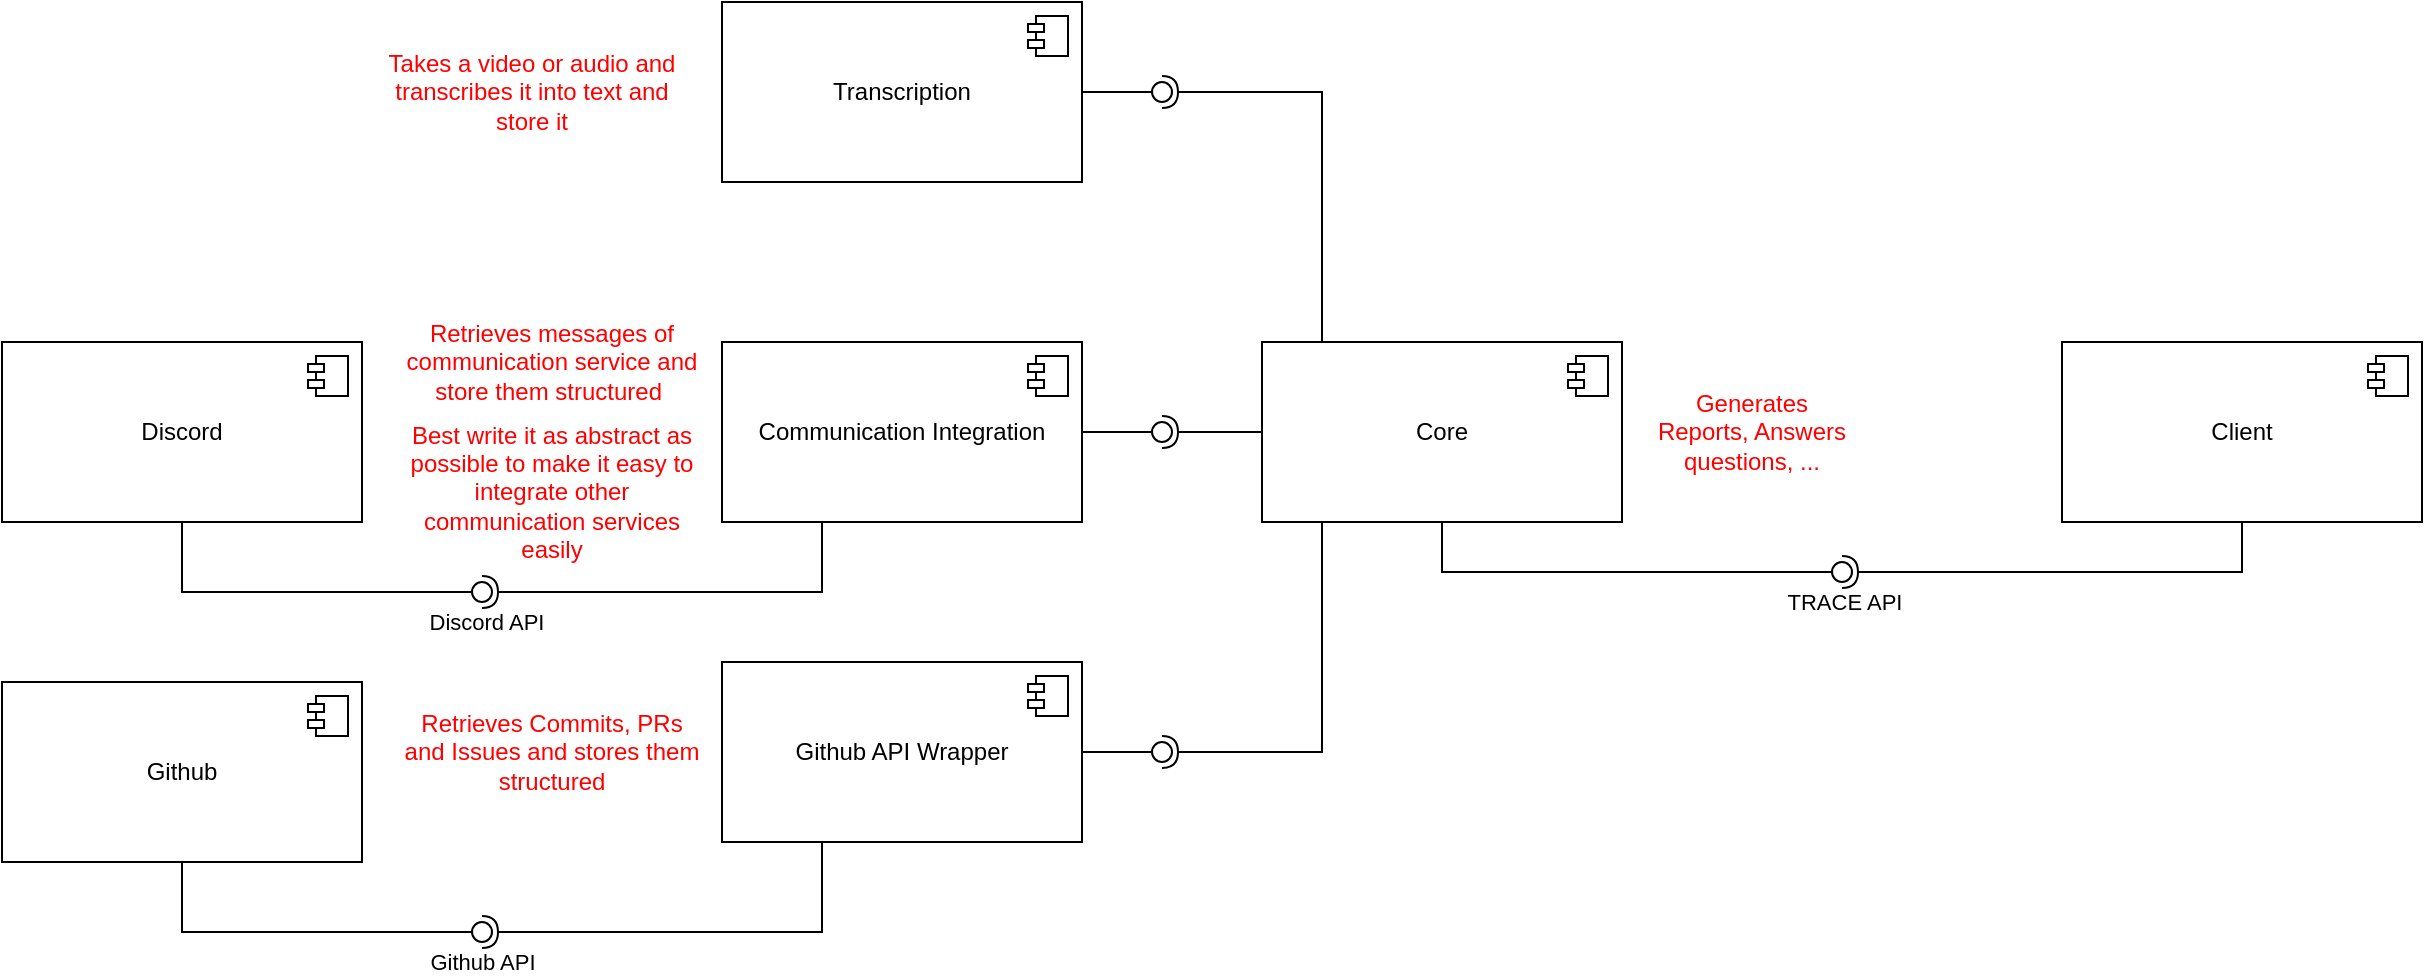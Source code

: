 <mxfile version="26.2.15">
  <diagram name="Page-1" id="qJbIVj-Fj_C8JT3ACpLC">
    <mxGraphModel dx="2111" dy="820" grid="1" gridSize="10" guides="1" tooltips="1" connect="1" arrows="1" fold="1" page="1" pageScale="1" pageWidth="850" pageHeight="1100" math="0" shadow="0">
      <root>
        <mxCell id="0" />
        <mxCell id="1" parent="0" />
        <mxCell id="8Aib0k8C-7XX6ImjUTo9-1" value="Transcription" style="html=1;dropTarget=0;whiteSpace=wrap;" parent="1" vertex="1">
          <mxGeometry x="140" y="190" width="180" height="90" as="geometry" />
        </mxCell>
        <mxCell id="8Aib0k8C-7XX6ImjUTo9-2" value="" style="shape=module;jettyWidth=8;jettyHeight=4;" parent="8Aib0k8C-7XX6ImjUTo9-1" vertex="1">
          <mxGeometry x="1" width="20" height="20" relative="1" as="geometry">
            <mxPoint x="-27" y="7" as="offset" />
          </mxGeometry>
        </mxCell>
        <mxCell id="8Aib0k8C-7XX6ImjUTo9-11" value="Github API Wrapper" style="html=1;dropTarget=0;whiteSpace=wrap;" parent="1" vertex="1">
          <mxGeometry x="140" y="520" width="180" height="90" as="geometry" />
        </mxCell>
        <mxCell id="8Aib0k8C-7XX6ImjUTo9-12" value="" style="shape=module;jettyWidth=8;jettyHeight=4;" parent="8Aib0k8C-7XX6ImjUTo9-11" vertex="1">
          <mxGeometry x="1" width="20" height="20" relative="1" as="geometry">
            <mxPoint x="-27" y="7" as="offset" />
          </mxGeometry>
        </mxCell>
        <mxCell id="8Aib0k8C-7XX6ImjUTo9-15" value="Core" style="html=1;dropTarget=0;whiteSpace=wrap;" parent="1" vertex="1">
          <mxGeometry x="410" y="360" width="180" height="90" as="geometry" />
        </mxCell>
        <mxCell id="8Aib0k8C-7XX6ImjUTo9-16" value="" style="shape=module;jettyWidth=8;jettyHeight=4;" parent="8Aib0k8C-7XX6ImjUTo9-15" vertex="1">
          <mxGeometry x="1" width="20" height="20" relative="1" as="geometry">
            <mxPoint x="-27" y="7" as="offset" />
          </mxGeometry>
        </mxCell>
        <mxCell id="8Aib0k8C-7XX6ImjUTo9-17" value="Communication Integration" style="html=1;dropTarget=0;whiteSpace=wrap;" parent="1" vertex="1">
          <mxGeometry x="140" y="360" width="180" height="90" as="geometry" />
        </mxCell>
        <mxCell id="8Aib0k8C-7XX6ImjUTo9-18" value="" style="shape=module;jettyWidth=8;jettyHeight=4;" parent="8Aib0k8C-7XX6ImjUTo9-17" vertex="1">
          <mxGeometry x="1" width="20" height="20" relative="1" as="geometry">
            <mxPoint x="-27" y="7" as="offset" />
          </mxGeometry>
        </mxCell>
        <mxCell id="LCmtiTM9SkQrqduYt610-1" value="" style="rounded=0;orthogonalLoop=1;jettySize=auto;html=1;endArrow=halfCircle;endFill=0;endSize=6;strokeWidth=1;sketch=0;edgeStyle=orthogonalEdgeStyle;" edge="1" target="LCmtiTM9SkQrqduYt610-3" parent="1" source="8Aib0k8C-7XX6ImjUTo9-15">
          <mxGeometry relative="1" as="geometry">
            <mxPoint x="380" y="405" as="sourcePoint" />
          </mxGeometry>
        </mxCell>
        <mxCell id="LCmtiTM9SkQrqduYt610-2" value="" style="rounded=0;orthogonalLoop=1;jettySize=auto;html=1;endArrow=oval;endFill=0;sketch=0;sourcePerimeterSpacing=0;targetPerimeterSpacing=0;endSize=10;edgeStyle=orthogonalEdgeStyle;" edge="1" target="LCmtiTM9SkQrqduYt610-3" parent="1" source="8Aib0k8C-7XX6ImjUTo9-17">
          <mxGeometry relative="1" as="geometry">
            <mxPoint x="340" y="405" as="sourcePoint" />
          </mxGeometry>
        </mxCell>
        <mxCell id="LCmtiTM9SkQrqduYt610-3" value="" style="ellipse;whiteSpace=wrap;html=1;align=center;aspect=fixed;fillColor=none;strokeColor=none;resizable=0;perimeter=centerPerimeter;rotatable=0;allowArrows=0;points=[];outlineConnect=1;" vertex="1" parent="1">
          <mxGeometry x="355" y="400" width="10" height="10" as="geometry" />
        </mxCell>
        <mxCell id="LCmtiTM9SkQrqduYt610-4" value="&lt;font style=&quot;color: rgb(255, 0, 0);&quot;&gt;Generates Reports, Answers questions, ...&lt;/font&gt;" style="text;html=1;align=center;verticalAlign=middle;whiteSpace=wrap;rounded=0;" vertex="1" parent="1">
          <mxGeometry x="605" y="377.5" width="100" height="55" as="geometry" />
        </mxCell>
        <mxCell id="LCmtiTM9SkQrqduYt610-5" value="&lt;font style=&quot;color: rgb(255, 0, 0);&quot;&gt;Retrieves messages of communication service and store them structured&amp;nbsp;&lt;/font&gt;" style="text;html=1;align=center;verticalAlign=middle;whiteSpace=wrap;rounded=0;" vertex="1" parent="1">
          <mxGeometry x="-20" y="350" width="150" height="40" as="geometry" />
        </mxCell>
        <mxCell id="LCmtiTM9SkQrqduYt610-6" value="&lt;font style=&quot;color: rgb(255, 0, 0);&quot;&gt;Best write it as abstract as possible to make it easy to integrate other communication services easily&lt;/font&gt;" style="text;html=1;align=center;verticalAlign=middle;whiteSpace=wrap;rounded=0;" vertex="1" parent="1">
          <mxGeometry x="-20" y="400" width="150" height="70" as="geometry" />
        </mxCell>
        <mxCell id="LCmtiTM9SkQrqduYt610-7" value="&lt;font color=&quot;#ff0000&quot;&gt;Takes a video or audio and transcribes it into text and store it&lt;/font&gt;" style="text;html=1;align=center;verticalAlign=middle;whiteSpace=wrap;rounded=0;" vertex="1" parent="1">
          <mxGeometry x="-30" y="215" width="150" height="40" as="geometry" />
        </mxCell>
        <mxCell id="LCmtiTM9SkQrqduYt610-8" value="" style="rounded=0;orthogonalLoop=1;jettySize=auto;html=1;endArrow=halfCircle;endFill=0;endSize=6;strokeWidth=1;sketch=0;edgeStyle=orthogonalEdgeStyle;" edge="1" target="LCmtiTM9SkQrqduYt610-10" parent="1" source="8Aib0k8C-7XX6ImjUTo9-15">
          <mxGeometry relative="1" as="geometry">
            <mxPoint x="380" y="235" as="sourcePoint" />
            <Array as="points">
              <mxPoint x="440" y="235" />
            </Array>
          </mxGeometry>
        </mxCell>
        <mxCell id="LCmtiTM9SkQrqduYt610-9" value="" style="rounded=0;orthogonalLoop=1;jettySize=auto;html=1;endArrow=oval;endFill=0;sketch=0;sourcePerimeterSpacing=0;targetPerimeterSpacing=0;endSize=10;edgeStyle=orthogonalEdgeStyle;" edge="1" target="LCmtiTM9SkQrqduYt610-10" parent="1" source="8Aib0k8C-7XX6ImjUTo9-1">
          <mxGeometry relative="1" as="geometry">
            <mxPoint x="340" y="235" as="sourcePoint" />
          </mxGeometry>
        </mxCell>
        <mxCell id="LCmtiTM9SkQrqduYt610-10" value="" style="ellipse;whiteSpace=wrap;html=1;align=center;aspect=fixed;fillColor=none;strokeColor=none;resizable=0;perimeter=centerPerimeter;rotatable=0;allowArrows=0;points=[];outlineConnect=1;" vertex="1" parent="1">
          <mxGeometry x="355" y="230" width="10" height="10" as="geometry" />
        </mxCell>
        <mxCell id="LCmtiTM9SkQrqduYt610-11" value="" style="rounded=0;orthogonalLoop=1;jettySize=auto;html=1;endArrow=halfCircle;endFill=0;endSize=6;strokeWidth=1;sketch=0;edgeStyle=orthogonalEdgeStyle;" edge="1" target="LCmtiTM9SkQrqduYt610-13" parent="1" source="8Aib0k8C-7XX6ImjUTo9-15">
          <mxGeometry relative="1" as="geometry">
            <mxPoint x="380" y="565" as="sourcePoint" />
            <Array as="points">
              <mxPoint x="440" y="565" />
            </Array>
          </mxGeometry>
        </mxCell>
        <mxCell id="LCmtiTM9SkQrqduYt610-12" value="" style="rounded=0;orthogonalLoop=1;jettySize=auto;html=1;endArrow=oval;endFill=0;sketch=0;sourcePerimeterSpacing=0;targetPerimeterSpacing=0;endSize=10;edgeStyle=orthogonalEdgeStyle;" edge="1" target="LCmtiTM9SkQrqduYt610-13" parent="1" source="8Aib0k8C-7XX6ImjUTo9-11">
          <mxGeometry relative="1" as="geometry">
            <mxPoint x="340" y="565" as="sourcePoint" />
          </mxGeometry>
        </mxCell>
        <mxCell id="LCmtiTM9SkQrqduYt610-13" value="" style="ellipse;whiteSpace=wrap;html=1;align=center;aspect=fixed;fillColor=none;strokeColor=none;resizable=0;perimeter=centerPerimeter;rotatable=0;allowArrows=0;points=[];outlineConnect=1;" vertex="1" parent="1">
          <mxGeometry x="355" y="560" width="10" height="10" as="geometry" />
        </mxCell>
        <mxCell id="LCmtiTM9SkQrqduYt610-14" value="&lt;font color=&quot;#ff0000&quot;&gt;Retrieves Commits, PRs and Issues and stores them structured&lt;/font&gt;" style="text;html=1;align=center;verticalAlign=middle;whiteSpace=wrap;rounded=0;" vertex="1" parent="1">
          <mxGeometry x="-20" y="545" width="150" height="40" as="geometry" />
        </mxCell>
        <mxCell id="LCmtiTM9SkQrqduYt610-15" value="Github" style="html=1;dropTarget=0;whiteSpace=wrap;" vertex="1" parent="1">
          <mxGeometry x="-220" y="530" width="180" height="90" as="geometry" />
        </mxCell>
        <mxCell id="LCmtiTM9SkQrqduYt610-16" value="" style="shape=module;jettyWidth=8;jettyHeight=4;" vertex="1" parent="LCmtiTM9SkQrqduYt610-15">
          <mxGeometry x="1" width="20" height="20" relative="1" as="geometry">
            <mxPoint x="-27" y="7" as="offset" />
          </mxGeometry>
        </mxCell>
        <mxCell id="LCmtiTM9SkQrqduYt610-17" value="Discord" style="html=1;dropTarget=0;whiteSpace=wrap;" vertex="1" parent="1">
          <mxGeometry x="-220" y="360" width="180" height="90" as="geometry" />
        </mxCell>
        <mxCell id="LCmtiTM9SkQrqduYt610-18" value="" style="shape=module;jettyWidth=8;jettyHeight=4;" vertex="1" parent="LCmtiTM9SkQrqduYt610-17">
          <mxGeometry x="1" width="20" height="20" relative="1" as="geometry">
            <mxPoint x="-27" y="7" as="offset" />
          </mxGeometry>
        </mxCell>
        <mxCell id="LCmtiTM9SkQrqduYt610-19" value="" style="rounded=0;orthogonalLoop=1;jettySize=auto;html=1;endArrow=halfCircle;endFill=0;endSize=6;strokeWidth=1;sketch=0;edgeStyle=orthogonalEdgeStyle;" edge="1" target="LCmtiTM9SkQrqduYt610-21" parent="1" source="8Aib0k8C-7XX6ImjUTo9-17">
          <mxGeometry relative="1" as="geometry">
            <mxPoint x="40" y="495" as="sourcePoint" />
            <Array as="points">
              <mxPoint x="190" y="485" />
            </Array>
          </mxGeometry>
        </mxCell>
        <mxCell id="LCmtiTM9SkQrqduYt610-20" value="" style="rounded=0;orthogonalLoop=1;jettySize=auto;html=1;endArrow=oval;endFill=0;sketch=0;sourcePerimeterSpacing=0;targetPerimeterSpacing=0;endSize=10;edgeStyle=orthogonalEdgeStyle;" edge="1" target="LCmtiTM9SkQrqduYt610-21" parent="1" source="LCmtiTM9SkQrqduYt610-17">
          <mxGeometry relative="1" as="geometry">
            <mxPoint y="495" as="sourcePoint" />
            <Array as="points">
              <mxPoint x="-130" y="485" />
            </Array>
          </mxGeometry>
        </mxCell>
        <mxCell id="LCmtiTM9SkQrqduYt610-26" value="Discord API" style="edgeLabel;html=1;align=center;verticalAlign=middle;resizable=0;points=[];" vertex="1" connectable="0" parent="LCmtiTM9SkQrqduYt610-20">
          <mxGeometry x="0.739" relative="1" as="geometry">
            <mxPoint x="26" y="15" as="offset" />
          </mxGeometry>
        </mxCell>
        <mxCell id="LCmtiTM9SkQrqduYt610-21" value="" style="ellipse;whiteSpace=wrap;html=1;align=center;aspect=fixed;fillColor=none;strokeColor=none;resizable=0;perimeter=centerPerimeter;rotatable=0;allowArrows=0;points=[];outlineConnect=1;" vertex="1" parent="1">
          <mxGeometry x="15" y="480" width="10" height="10" as="geometry" />
        </mxCell>
        <mxCell id="LCmtiTM9SkQrqduYt610-22" value="" style="rounded=0;orthogonalLoop=1;jettySize=auto;html=1;endArrow=halfCircle;endFill=0;endSize=6;strokeWidth=1;sketch=0;edgeStyle=orthogonalEdgeStyle;" edge="1" target="LCmtiTM9SkQrqduYt610-24" parent="1" source="8Aib0k8C-7XX6ImjUTo9-11">
          <mxGeometry relative="1" as="geometry">
            <mxPoint x="40" y="635" as="sourcePoint" />
            <Array as="points">
              <mxPoint x="190" y="655" />
            </Array>
          </mxGeometry>
        </mxCell>
        <mxCell id="LCmtiTM9SkQrqduYt610-23" value="" style="rounded=0;orthogonalLoop=1;jettySize=auto;html=1;endArrow=oval;endFill=0;sketch=0;sourcePerimeterSpacing=0;targetPerimeterSpacing=0;endSize=10;edgeStyle=orthogonalEdgeStyle;" edge="1" target="LCmtiTM9SkQrqduYt610-24" parent="1" source="LCmtiTM9SkQrqduYt610-15">
          <mxGeometry relative="1" as="geometry">
            <mxPoint y="635" as="sourcePoint" />
            <Array as="points">
              <mxPoint x="-130" y="655" />
            </Array>
          </mxGeometry>
        </mxCell>
        <mxCell id="LCmtiTM9SkQrqduYt610-25" value="Github API" style="edgeLabel;html=1;align=center;verticalAlign=middle;resizable=0;points=[];" vertex="1" connectable="0" parent="LCmtiTM9SkQrqduYt610-23">
          <mxGeometry x="0.77" y="1" relative="1" as="geometry">
            <mxPoint x="21" y="16" as="offset" />
          </mxGeometry>
        </mxCell>
        <mxCell id="LCmtiTM9SkQrqduYt610-24" value="" style="ellipse;whiteSpace=wrap;html=1;align=center;aspect=fixed;fillColor=none;strokeColor=none;resizable=0;perimeter=centerPerimeter;rotatable=0;allowArrows=0;points=[];outlineConnect=1;" vertex="1" parent="1">
          <mxGeometry x="15" y="650" width="10" height="10" as="geometry" />
        </mxCell>
        <mxCell id="LCmtiTM9SkQrqduYt610-27" value="Client" style="html=1;dropTarget=0;whiteSpace=wrap;" vertex="1" parent="1">
          <mxGeometry x="810" y="360" width="180" height="90" as="geometry" />
        </mxCell>
        <mxCell id="LCmtiTM9SkQrqduYt610-28" value="" style="shape=module;jettyWidth=8;jettyHeight=4;" vertex="1" parent="LCmtiTM9SkQrqduYt610-27">
          <mxGeometry x="1" width="20" height="20" relative="1" as="geometry">
            <mxPoint x="-27" y="7" as="offset" />
          </mxGeometry>
        </mxCell>
        <mxCell id="LCmtiTM9SkQrqduYt610-29" value="" style="rounded=0;orthogonalLoop=1;jettySize=auto;html=1;endArrow=halfCircle;endFill=0;endSize=6;strokeWidth=1;sketch=0;edgeStyle=orthogonalEdgeStyle;" edge="1" target="LCmtiTM9SkQrqduYt610-31" parent="1" source="LCmtiTM9SkQrqduYt610-27">
          <mxGeometry relative="1" as="geometry">
            <mxPoint x="720" y="475" as="sourcePoint" />
            <Array as="points">
              <mxPoint x="900" y="475" />
            </Array>
          </mxGeometry>
        </mxCell>
        <mxCell id="LCmtiTM9SkQrqduYt610-30" value="" style="rounded=0;orthogonalLoop=1;jettySize=auto;html=1;endArrow=oval;endFill=0;sketch=0;sourcePerimeterSpacing=0;targetPerimeterSpacing=0;endSize=10;edgeStyle=orthogonalEdgeStyle;" edge="1" target="LCmtiTM9SkQrqduYt610-31" parent="1" source="8Aib0k8C-7XX6ImjUTo9-15">
          <mxGeometry relative="1" as="geometry">
            <mxPoint x="680" y="475" as="sourcePoint" />
            <Array as="points">
              <mxPoint x="500" y="475" />
            </Array>
          </mxGeometry>
        </mxCell>
        <mxCell id="LCmtiTM9SkQrqduYt610-32" value="TRACE API" style="edgeLabel;html=1;align=center;verticalAlign=middle;resizable=0;points=[];" vertex="1" connectable="0" parent="LCmtiTM9SkQrqduYt610-30">
          <mxGeometry x="0.888" relative="1" as="geometry">
            <mxPoint x="13" y="15" as="offset" />
          </mxGeometry>
        </mxCell>
        <mxCell id="LCmtiTM9SkQrqduYt610-31" value="" style="ellipse;whiteSpace=wrap;html=1;align=center;aspect=fixed;fillColor=none;strokeColor=none;resizable=0;perimeter=centerPerimeter;rotatable=0;allowArrows=0;points=[];outlineConnect=1;" vertex="1" parent="1">
          <mxGeometry x="695" y="470" width="10" height="10" as="geometry" />
        </mxCell>
      </root>
    </mxGraphModel>
  </diagram>
</mxfile>
